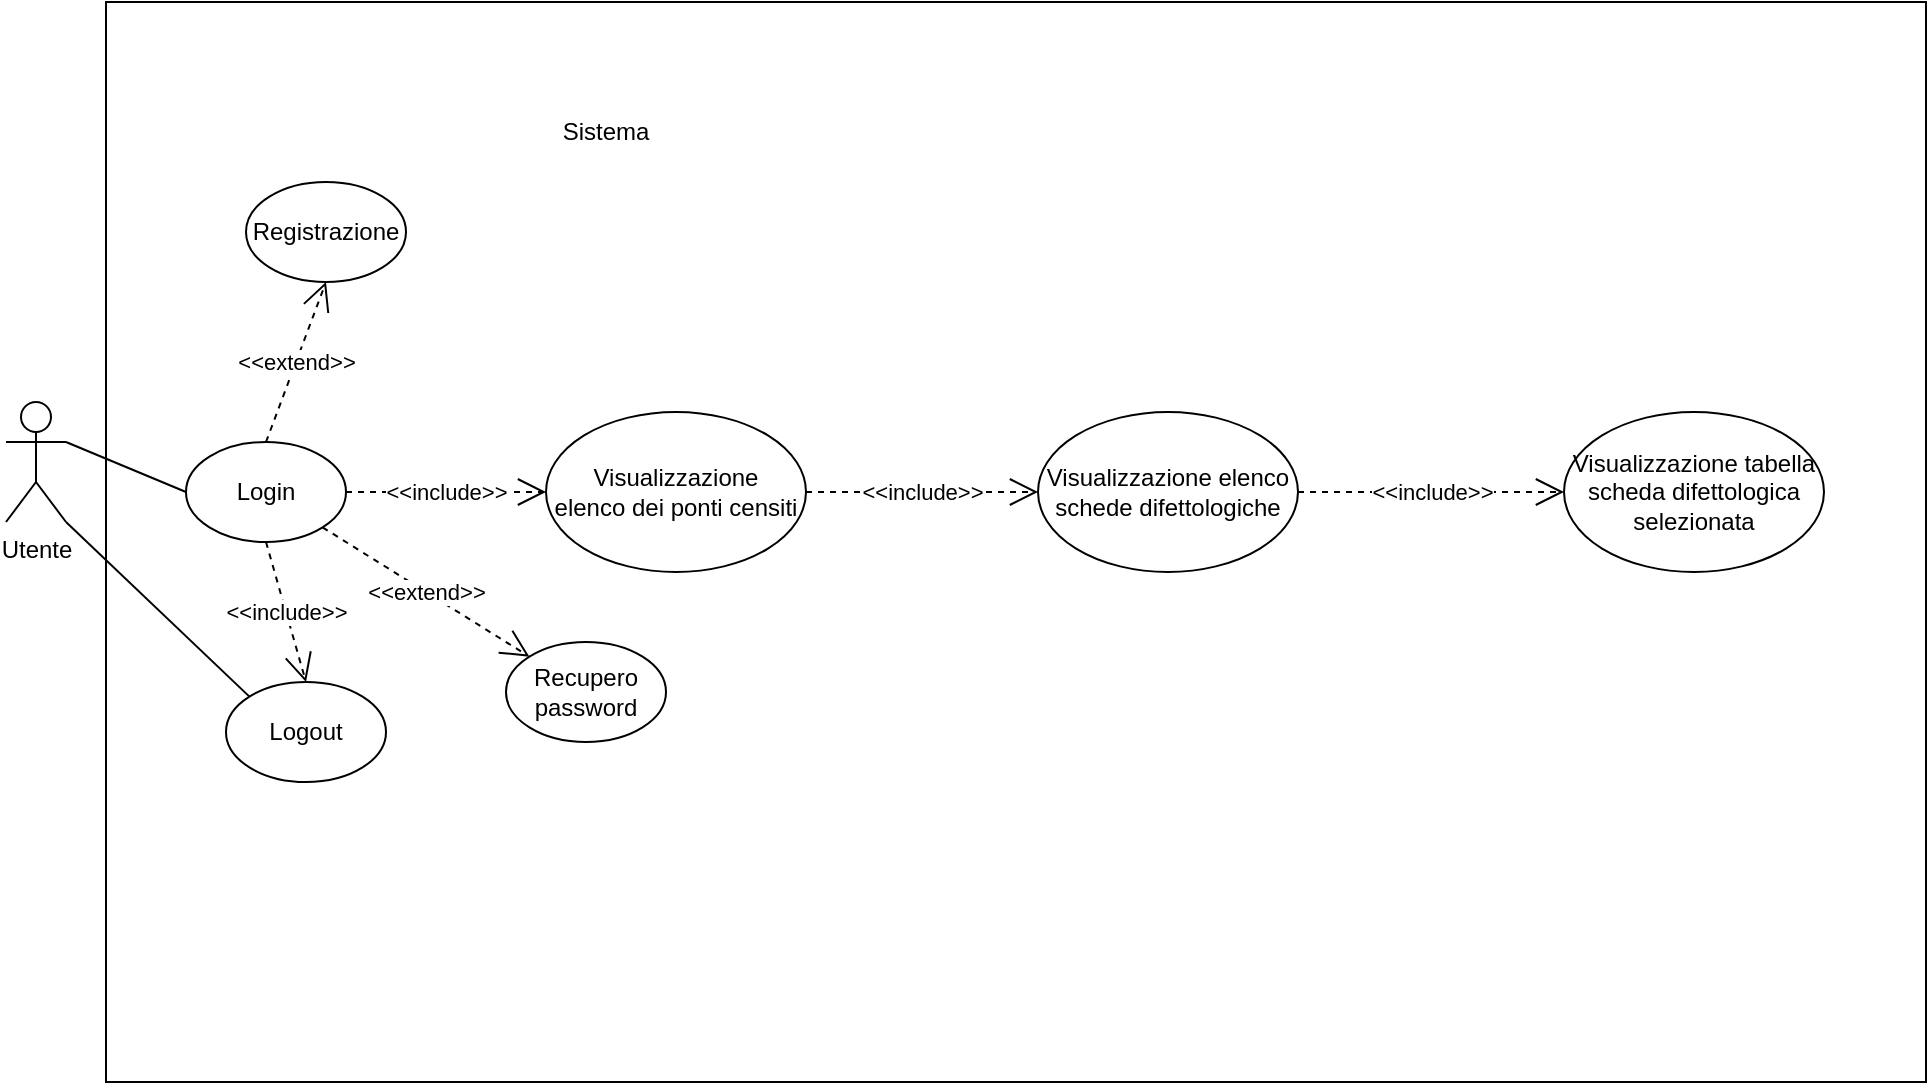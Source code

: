 <mxfile version="21.8.0" type="device">
  <diagram name="Pagina-1" id="-Q2UkjJwC-Qbk6ctqpnB">
    <mxGraphModel dx="1290" dy="558" grid="1" gridSize="10" guides="1" tooltips="1" connect="1" arrows="1" fold="1" page="1" pageScale="1" pageWidth="827" pageHeight="1169" math="0" shadow="0">
      <root>
        <mxCell id="0" />
        <mxCell id="1" parent="0" />
        <mxCell id="xNjNciee7jOgvN7jqE_8-21" value="" style="rounded=0;whiteSpace=wrap;html=1;" parent="1" vertex="1">
          <mxGeometry x="120" y="20" width="910" height="540" as="geometry" />
        </mxCell>
        <mxCell id="xNjNciee7jOgvN7jqE_8-1" value="Utente" style="shape=umlActor;verticalLabelPosition=bottom;verticalAlign=top;html=1;" parent="1" vertex="1">
          <mxGeometry x="70" y="220" width="30" height="60" as="geometry" />
        </mxCell>
        <mxCell id="xNjNciee7jOgvN7jqE_8-2" value="&lt;div&gt;Login&lt;/div&gt;" style="ellipse;whiteSpace=wrap;html=1;movable=1;resizable=1;rotatable=1;deletable=1;editable=1;locked=0;connectable=1;" parent="1" vertex="1">
          <mxGeometry x="160" y="240" width="80" height="50" as="geometry" />
        </mxCell>
        <mxCell id="xNjNciee7jOgvN7jqE_8-3" value="&lt;div&gt;Logout&lt;/div&gt;" style="ellipse;whiteSpace=wrap;html=1;" parent="1" vertex="1">
          <mxGeometry x="180" y="360" width="80" height="50" as="geometry" />
        </mxCell>
        <mxCell id="xNjNciee7jOgvN7jqE_8-4" value="&lt;div&gt;Visualizzazione&lt;/div&gt;&lt;div&gt;elenco dei ponti censiti&lt;br&gt;&lt;/div&gt;" style="ellipse;whiteSpace=wrap;html=1;" parent="1" vertex="1">
          <mxGeometry x="340" y="225" width="130" height="80" as="geometry" />
        </mxCell>
        <mxCell id="xNjNciee7jOgvN7jqE_8-13" value="&lt;div&gt;Visualizzazione elenco&lt;br&gt;&lt;/div&gt;&lt;div&gt;schede difettologiche&lt;br&gt;&lt;/div&gt;" style="ellipse;whiteSpace=wrap;html=1;" parent="1" vertex="1">
          <mxGeometry x="586" y="225" width="130" height="80" as="geometry" />
        </mxCell>
        <mxCell id="xNjNciee7jOgvN7jqE_8-14" value="&lt;div&gt;Visualizzazione tabella scheda difettologica&lt;/div&gt;&lt;div&gt;selezionata&lt;br&gt;&lt;/div&gt;" style="ellipse;whiteSpace=wrap;html=1;" parent="1" vertex="1">
          <mxGeometry x="849" y="225" width="130" height="80" as="geometry" />
        </mxCell>
        <mxCell id="xNjNciee7jOgvN7jqE_8-15" value="" style="endArrow=none;html=1;rounded=0;entryX=1;entryY=0.333;entryDx=0;entryDy=0;entryPerimeter=0;exitX=0;exitY=0.5;exitDx=0;exitDy=0;" parent="1" source="xNjNciee7jOgvN7jqE_8-2" target="xNjNciee7jOgvN7jqE_8-1" edge="1">
          <mxGeometry width="50" height="50" relative="1" as="geometry">
            <mxPoint x="60" y="440" as="sourcePoint" />
            <mxPoint x="110" y="390" as="targetPoint" />
          </mxGeometry>
        </mxCell>
        <mxCell id="xNjNciee7jOgvN7jqE_8-16" value="" style="endArrow=none;html=1;rounded=0;entryX=1;entryY=1;entryDx=0;entryDy=0;entryPerimeter=0;exitX=0;exitY=0;exitDx=0;exitDy=0;" parent="1" source="xNjNciee7jOgvN7jqE_8-3" target="xNjNciee7jOgvN7jqE_8-1" edge="1">
          <mxGeometry width="50" height="50" relative="1" as="geometry">
            <mxPoint x="170" y="275" as="sourcePoint" />
            <mxPoint x="110" y="250" as="targetPoint" />
          </mxGeometry>
        </mxCell>
        <mxCell id="xNjNciee7jOgvN7jqE_8-17" value="&amp;lt;&amp;lt;include&amp;gt;&amp;gt;" style="endArrow=open;endSize=12;dashed=1;html=1;rounded=0;exitX=0.5;exitY=1;exitDx=0;exitDy=0;entryX=0.5;entryY=0;entryDx=0;entryDy=0;" parent="1" source="xNjNciee7jOgvN7jqE_8-2" target="xNjNciee7jOgvN7jqE_8-3" edge="1">
          <mxGeometry width="160" relative="1" as="geometry">
            <mxPoint x="170" y="480" as="sourcePoint" />
            <mxPoint x="330" y="480" as="targetPoint" />
          </mxGeometry>
        </mxCell>
        <mxCell id="xNjNciee7jOgvN7jqE_8-18" value="&amp;lt;&amp;lt;include&amp;gt;&amp;gt;" style="endArrow=open;endSize=12;dashed=1;html=1;rounded=0;exitX=1;exitY=0.5;exitDx=0;exitDy=0;entryX=0;entryY=0.5;entryDx=0;entryDy=0;" parent="1" source="xNjNciee7jOgvN7jqE_8-2" target="xNjNciee7jOgvN7jqE_8-4" edge="1">
          <mxGeometry width="160" relative="1" as="geometry">
            <mxPoint x="210" y="300" as="sourcePoint" />
            <mxPoint x="230" y="370" as="targetPoint" />
          </mxGeometry>
        </mxCell>
        <mxCell id="xNjNciee7jOgvN7jqE_8-19" value="&amp;lt;&amp;lt;include&amp;gt;&amp;gt;" style="endArrow=open;endSize=12;dashed=1;html=1;rounded=0;exitX=1;exitY=0.5;exitDx=0;exitDy=0;entryX=0;entryY=0.5;entryDx=0;entryDy=0;" parent="1" source="xNjNciee7jOgvN7jqE_8-4" target="xNjNciee7jOgvN7jqE_8-13" edge="1">
          <mxGeometry width="160" relative="1" as="geometry">
            <mxPoint x="250" y="275" as="sourcePoint" />
            <mxPoint x="350" y="275" as="targetPoint" />
          </mxGeometry>
        </mxCell>
        <mxCell id="xNjNciee7jOgvN7jqE_8-20" value="&amp;lt;&amp;lt;include&amp;gt;&amp;gt;" style="endArrow=open;endSize=12;dashed=1;html=1;rounded=0;exitX=1;exitY=0.5;exitDx=0;exitDy=0;entryX=0;entryY=0.5;entryDx=0;entryDy=0;" parent="1" source="xNjNciee7jOgvN7jqE_8-13" target="xNjNciee7jOgvN7jqE_8-14" edge="1">
          <mxGeometry width="160" relative="1" as="geometry">
            <mxPoint x="480" y="275" as="sourcePoint" />
            <mxPoint x="596" y="275" as="targetPoint" />
          </mxGeometry>
        </mxCell>
        <mxCell id="xNjNciee7jOgvN7jqE_8-22" value="Sistema" style="text;html=1;strokeColor=none;fillColor=none;align=center;verticalAlign=middle;whiteSpace=wrap;rounded=0;" parent="1" vertex="1">
          <mxGeometry x="340" y="70" width="60" height="30" as="geometry" />
        </mxCell>
        <mxCell id="jcRtbd6ptjdIqNBT5aTP-1" value="&lt;div&gt;Registrazione&lt;/div&gt;" style="ellipse;whiteSpace=wrap;html=1;movable=1;resizable=1;rotatable=1;deletable=1;editable=1;locked=0;connectable=1;" vertex="1" parent="1">
          <mxGeometry x="190" y="110" width="80" height="50" as="geometry" />
        </mxCell>
        <mxCell id="jcRtbd6ptjdIqNBT5aTP-2" value="&lt;div&gt;Recupero&lt;/div&gt;&lt;div&gt;password&lt;br&gt;&lt;/div&gt;" style="ellipse;whiteSpace=wrap;html=1;movable=1;resizable=1;rotatable=1;deletable=1;editable=1;locked=0;connectable=1;" vertex="1" parent="1">
          <mxGeometry x="320" y="340" width="80" height="50" as="geometry" />
        </mxCell>
        <mxCell id="jcRtbd6ptjdIqNBT5aTP-3" value="&amp;lt;&amp;lt;extend&amp;gt;&amp;gt;" style="endArrow=open;endSize=12;dashed=1;html=1;rounded=0;exitX=0.5;exitY=0;exitDx=0;exitDy=0;entryX=0.5;entryY=1;entryDx=0;entryDy=0;" edge="1" parent="1" source="xNjNciee7jOgvN7jqE_8-2" target="jcRtbd6ptjdIqNBT5aTP-1">
          <mxGeometry width="160" relative="1" as="geometry">
            <mxPoint x="250" y="275" as="sourcePoint" />
            <mxPoint x="350" y="275" as="targetPoint" />
          </mxGeometry>
        </mxCell>
        <mxCell id="jcRtbd6ptjdIqNBT5aTP-4" value="&amp;lt;&amp;lt;extend&amp;gt;&amp;gt;" style="endArrow=open;endSize=12;dashed=1;html=1;rounded=0;exitX=1;exitY=1;exitDx=0;exitDy=0;entryX=0;entryY=0;entryDx=0;entryDy=0;" edge="1" parent="1" source="xNjNciee7jOgvN7jqE_8-2" target="jcRtbd6ptjdIqNBT5aTP-2">
          <mxGeometry width="160" relative="1" as="geometry">
            <mxPoint x="210" y="250" as="sourcePoint" />
            <mxPoint x="240" y="170" as="targetPoint" />
          </mxGeometry>
        </mxCell>
      </root>
    </mxGraphModel>
  </diagram>
</mxfile>
